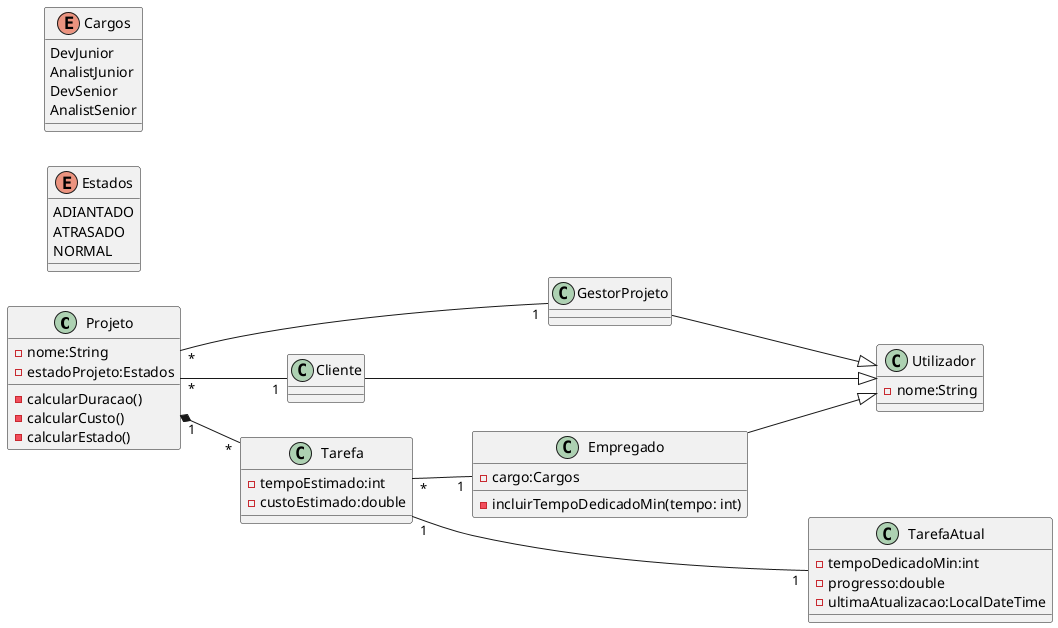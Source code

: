 @startuml
left to right direction

class Projeto{
	- nome:String
	- estadoProjeto:Estados 
	- calcularDuracao()
	- calcularCusto()
	- calcularEstado()
}

enum Estados{
	ADIANTADO
	ATRASADO
	NORMAL
}

enum Cargos{
	DevJunior
	AnalistJunior
	DevSenior
	AnalistSenior
}

class Utilizador{
    - nome:String
}

class Empregado{
	- cargo:Cargos
 	- incluirTempoDedicadoMin(tempo: int)
}

class Cliente{
	
}

class Tarefa{
	- tempoEstimado:int 
	- custoEstimado:double
}

class TarefaAtual{
	- tempoDedicadoMin:int 
	- progresso:double     
	- ultimaAtualizacao:LocalDateTime
}

Empregado --|> Utilizador
GestorProjeto --|> Utilizador
Cliente --|> Utilizador
Tarefa "1" --- "1" TarefaAtual
Projeto "*" --- "1" GestorProjeto
Projeto "*" -- "1" Cliente
Tarefa "*" -- "1" Empregado
Projeto "1"  *-- "*" Tarefa

@enduml

